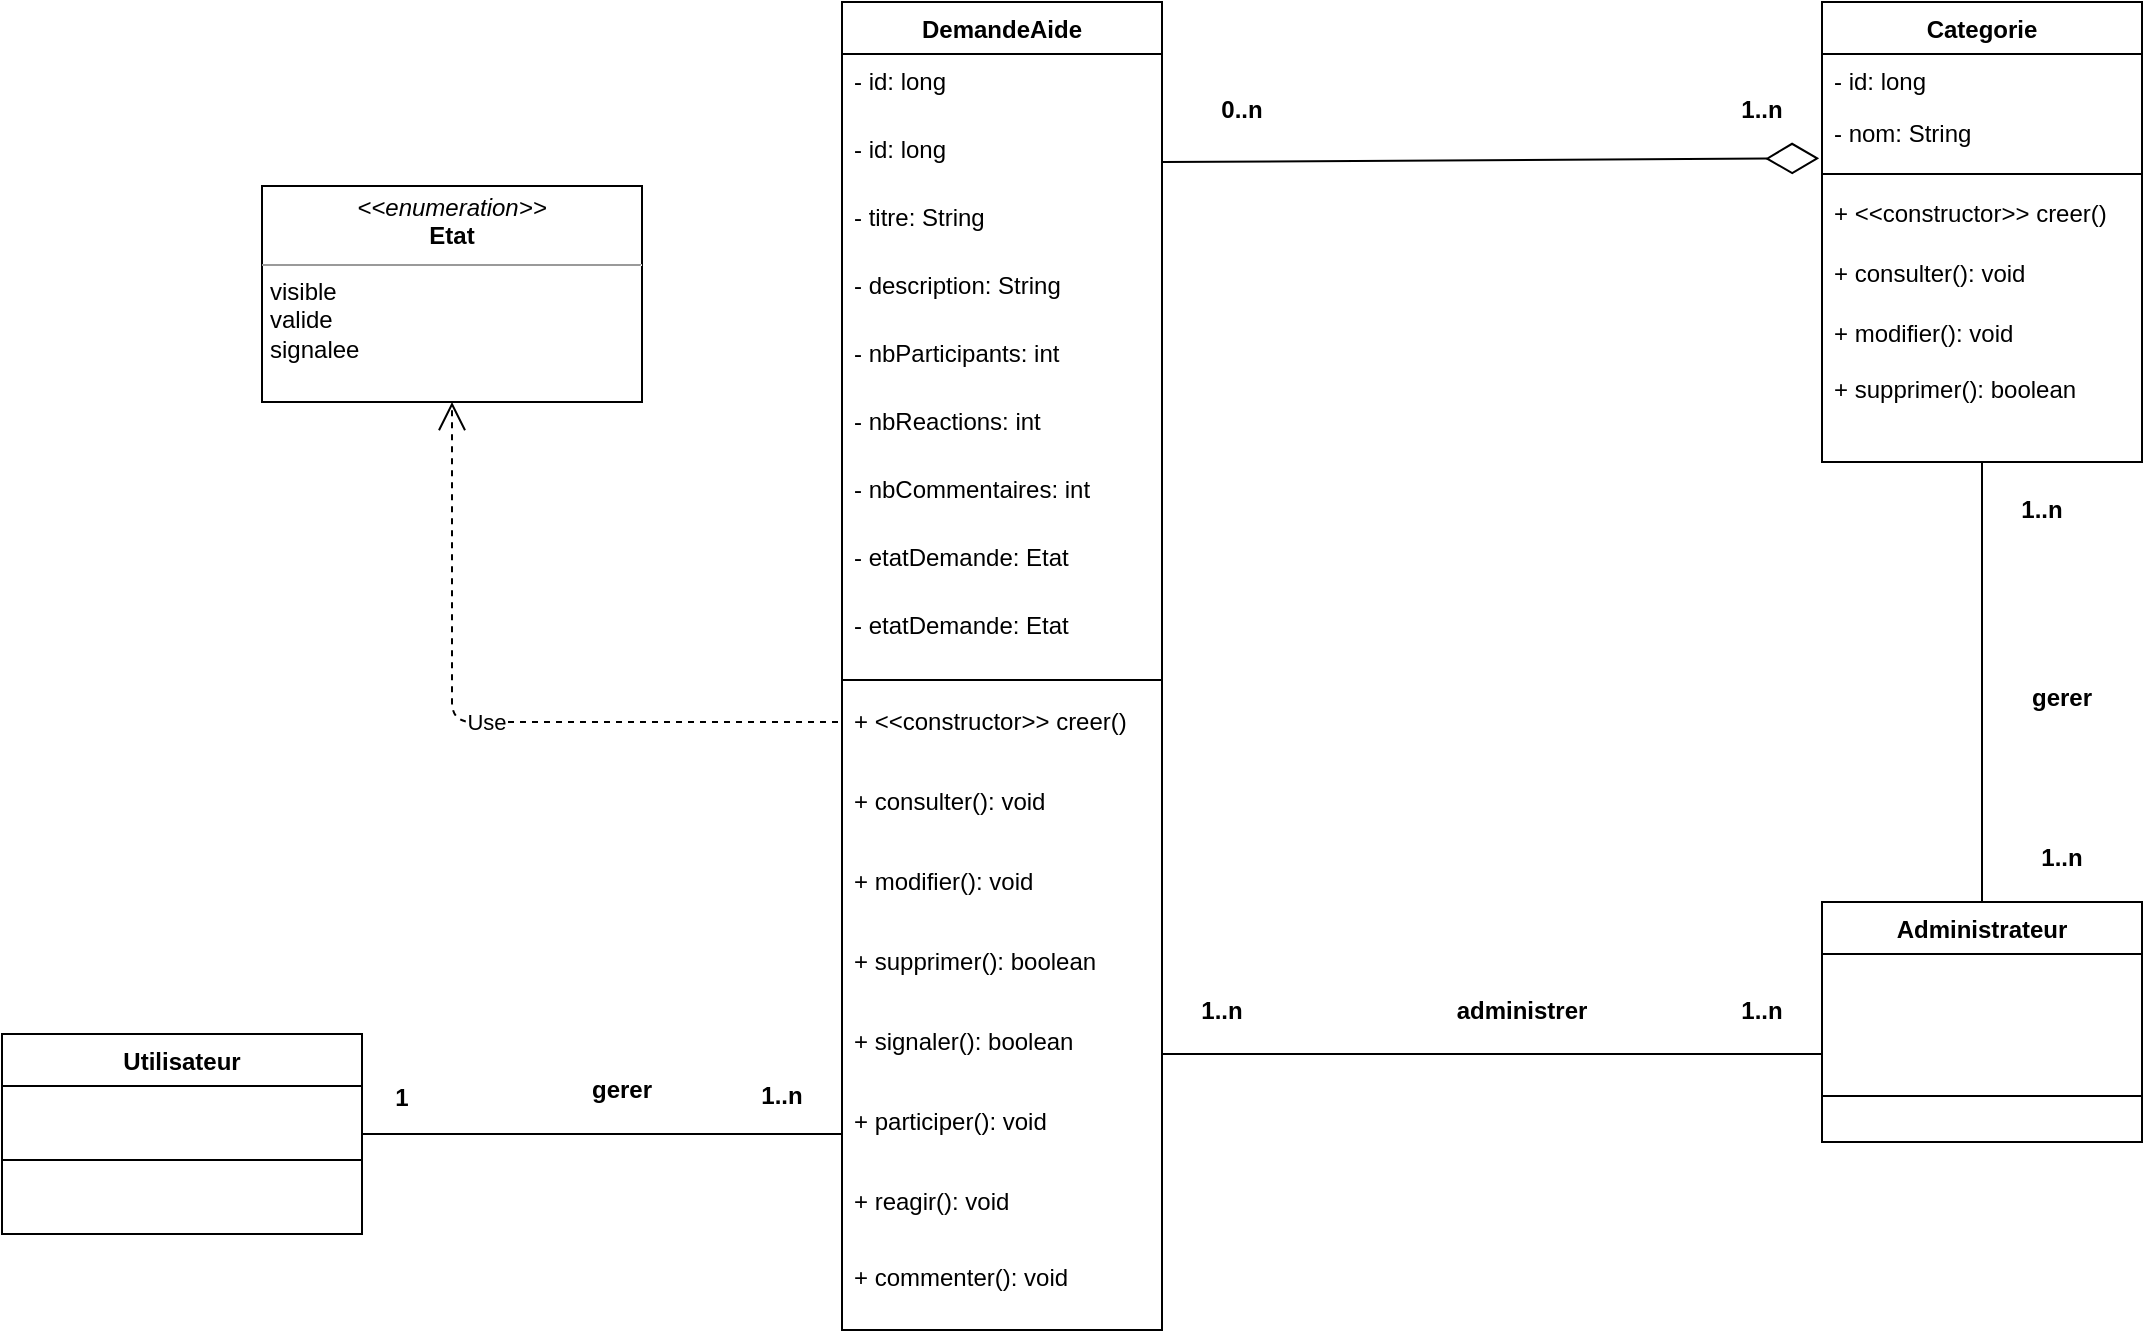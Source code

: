 <mxfile version="12.6.5" type="device"><diagram id="LMwEJmmPVB7xP53ySl_X" name="Page-1"><mxGraphModel dx="2160" dy="689" grid="1" gridSize="10" guides="1" tooltips="1" connect="1" arrows="1" fold="1" page="1" pageScale="1" pageWidth="827" pageHeight="1169" math="0" shadow="0"><root><mxCell id="0"/><mxCell id="1" parent="0"/><mxCell id="yiki1fxbXEHk0Y9cuVrt-13" value="Categorie&#10;" style="swimlane;fontStyle=1;align=center;verticalAlign=top;childLayout=stackLayout;horizontal=1;startSize=26;horizontalStack=0;resizeParent=1;resizeParentMax=0;resizeLast=0;collapsible=1;marginBottom=0;" parent="1" vertex="1"><mxGeometry x="600" y="80" width="160" height="230" as="geometry"/></mxCell><mxCell id="yiki1fxbXEHk0Y9cuVrt-14" value="- id: long" style="text;strokeColor=none;fillColor=none;align=left;verticalAlign=top;spacingLeft=4;spacingRight=4;overflow=hidden;rotatable=0;points=[[0,0.5],[1,0.5]];portConstraint=eastwest;" parent="yiki1fxbXEHk0Y9cuVrt-13" vertex="1"><mxGeometry y="26" width="160" height="26" as="geometry"/></mxCell><mxCell id="yiki1fxbXEHk0Y9cuVrt-33" value="- nom: String" style="text;strokeColor=none;fillColor=none;align=left;verticalAlign=top;spacingLeft=4;spacingRight=4;overflow=hidden;rotatable=0;points=[[0,0.5],[1,0.5]];portConstraint=eastwest;" parent="yiki1fxbXEHk0Y9cuVrt-13" vertex="1"><mxGeometry y="52" width="160" height="178" as="geometry"/></mxCell><mxCell id="HAL83nfFhUHnSn3XfO_1-25" style="edgeStyle=orthogonalEdgeStyle;rounded=0;orthogonalLoop=1;jettySize=auto;html=1;exitX=1;exitY=0.5;exitDx=0;exitDy=0;endArrow=none;endFill=0;" edge="1" parent="1" source="yiki1fxbXEHk0Y9cuVrt-1" target="HAL83nfFhUHnSn3XfO_1-17"><mxGeometry relative="1" as="geometry"/></mxCell><mxCell id="yiki1fxbXEHk0Y9cuVrt-1" value="Utilisateur" style="swimlane;fontStyle=1;align=center;verticalAlign=top;childLayout=stackLayout;horizontal=1;startSize=26;horizontalStack=0;resizeParent=1;resizeParentMax=0;resizeLast=0;collapsible=1;marginBottom=0;" parent="1" vertex="1"><mxGeometry x="-310" y="596" width="180" height="100" as="geometry"/></mxCell><mxCell id="yiki1fxbXEHk0Y9cuVrt-3" value="" style="line;strokeWidth=1;fillColor=none;align=left;verticalAlign=middle;spacingTop=-1;spacingLeft=3;spacingRight=3;rotatable=0;labelPosition=right;points=[];portConstraint=eastwest;" parent="yiki1fxbXEHk0Y9cuVrt-1" vertex="1"><mxGeometry y="26" width="180" height="74" as="geometry"/></mxCell><mxCell id="yiki1fxbXEHk0Y9cuVrt-38" style="edgeStyle=none;rounded=0;orthogonalLoop=1;jettySize=auto;html=1;endArrow=none;endFill=0;" parent="1" source="yiki1fxbXEHk0Y9cuVrt-5" target="yiki1fxbXEHk0Y9cuVrt-33" edge="1"><mxGeometry relative="1" as="geometry"/></mxCell><mxCell id="yiki1fxbXEHk0Y9cuVrt-5" value="Administrateur" style="swimlane;fontStyle=1;align=center;verticalAlign=top;childLayout=stackLayout;horizontal=1;startSize=26;horizontalStack=0;resizeParent=1;resizeParentMax=0;resizeLast=0;collapsible=1;marginBottom=0;" parent="1" vertex="1"><mxGeometry x="600" y="530" width="160" height="120" as="geometry"/></mxCell><mxCell id="yiki1fxbXEHk0Y9cuVrt-9" value="DemandeAide" style="swimlane;fontStyle=1;align=center;verticalAlign=top;childLayout=stackLayout;horizontal=1;startSize=26;horizontalStack=0;resizeParent=1;resizeParentMax=0;resizeLast=0;collapsible=1;marginBottom=0;" parent="1" vertex="1"><mxGeometry x="110" y="80" width="160" height="664" as="geometry"/></mxCell><mxCell id="HAL83nfFhUHnSn3XfO_1-18" value="- id: long&#10;&#10;" style="text;strokeColor=none;fillColor=none;align=left;verticalAlign=top;spacingLeft=4;spacingRight=4;overflow=hidden;rotatable=0;points=[[0,0.5],[1,0.5]];portConstraint=eastwest;" vertex="1" parent="yiki1fxbXEHk0Y9cuVrt-9"><mxGeometry y="26" width="160" height="34" as="geometry"/></mxCell><mxCell id="yiki1fxbXEHk0Y9cuVrt-10" value="- id: long&#10;&#10;" style="text;strokeColor=none;fillColor=none;align=left;verticalAlign=top;spacingLeft=4;spacingRight=4;overflow=hidden;rotatable=0;points=[[0,0.5],[1,0.5]];portConstraint=eastwest;" parent="yiki1fxbXEHk0Y9cuVrt-9" vertex="1"><mxGeometry y="60" width="160" height="34" as="geometry"/></mxCell><mxCell id="yiki1fxbXEHk0Y9cuVrt-25" value="- titre: String&#10;&#10;" style="text;strokeColor=none;fillColor=none;align=left;verticalAlign=top;spacingLeft=4;spacingRight=4;overflow=hidden;rotatable=0;points=[[0,0.5],[1,0.5]];portConstraint=eastwest;" parent="yiki1fxbXEHk0Y9cuVrt-9" vertex="1"><mxGeometry y="94" width="160" height="34" as="geometry"/></mxCell><mxCell id="yiki1fxbXEHk0Y9cuVrt-28" value="- description: String&#10;&#10;" style="text;strokeColor=none;fillColor=none;align=left;verticalAlign=top;spacingLeft=4;spacingRight=4;overflow=hidden;rotatable=0;points=[[0,0.5],[1,0.5]];portConstraint=eastwest;" parent="yiki1fxbXEHk0Y9cuVrt-9" vertex="1"><mxGeometry y="128" width="160" height="34" as="geometry"/></mxCell><mxCell id="yiki1fxbXEHk0Y9cuVrt-26" value="- nbParticipants: int&#10;&#10;" style="text;strokeColor=none;fillColor=none;align=left;verticalAlign=top;spacingLeft=4;spacingRight=4;overflow=hidden;rotatable=0;points=[[0,0.5],[1,0.5]];portConstraint=eastwest;" parent="yiki1fxbXEHk0Y9cuVrt-9" vertex="1"><mxGeometry y="162" width="160" height="34" as="geometry"/></mxCell><mxCell id="yiki1fxbXEHk0Y9cuVrt-27" value="- nbReactions: int&#10;&#10;" style="text;strokeColor=none;fillColor=none;align=left;verticalAlign=top;spacingLeft=4;spacingRight=4;overflow=hidden;rotatable=0;points=[[0,0.5],[1,0.5]];portConstraint=eastwest;" parent="yiki1fxbXEHk0Y9cuVrt-9" vertex="1"><mxGeometry y="196" width="160" height="34" as="geometry"/></mxCell><mxCell id="HAL83nfFhUHnSn3XfO_1-15" value="- nbCommentaires: int&#10;&#10;" style="text;strokeColor=none;fillColor=none;align=left;verticalAlign=top;spacingLeft=4;spacingRight=4;overflow=hidden;rotatable=0;points=[[0,0.5],[1,0.5]];portConstraint=eastwest;" vertex="1" parent="yiki1fxbXEHk0Y9cuVrt-9"><mxGeometry y="230" width="160" height="34" as="geometry"/></mxCell><mxCell id="HAL83nfFhUHnSn3XfO_1-1" value="- etatDemande: Etat&#10;&#10;" style="text;strokeColor=none;fillColor=none;align=left;verticalAlign=top;spacingLeft=4;spacingRight=4;overflow=hidden;rotatable=0;points=[[0,0.5],[1,0.5]];portConstraint=eastwest;" vertex="1" parent="yiki1fxbXEHk0Y9cuVrt-9"><mxGeometry y="264" width="160" height="34" as="geometry"/></mxCell><mxCell id="HAL83nfFhUHnSn3XfO_1-5" value="- etatDemande: Etat&#10;&#10;" style="text;strokeColor=none;fillColor=none;align=left;verticalAlign=top;spacingLeft=4;spacingRight=4;overflow=hidden;rotatable=0;points=[[0,0.5],[1,0.5]];portConstraint=eastwest;" vertex="1" parent="yiki1fxbXEHk0Y9cuVrt-9"><mxGeometry y="298" width="160" height="34" as="geometry"/></mxCell><mxCell id="yiki1fxbXEHk0Y9cuVrt-11" value="" style="line;strokeWidth=1;fillColor=none;align=left;verticalAlign=middle;spacingTop=-1;spacingLeft=3;spacingRight=3;rotatable=0;labelPosition=right;points=[];portConstraint=eastwest;" parent="yiki1fxbXEHk0Y9cuVrt-9" vertex="1"><mxGeometry y="332" width="160" height="14" as="geometry"/></mxCell><mxCell id="yiki1fxbXEHk0Y9cuVrt-12" value="+ &lt;&lt;constructor&gt;&gt; creer()" style="text;strokeColor=none;fillColor=none;align=left;verticalAlign=top;spacingLeft=4;spacingRight=4;overflow=hidden;rotatable=0;points=[[0,0.5],[1,0.5]];portConstraint=eastwest;" parent="yiki1fxbXEHk0Y9cuVrt-9" vertex="1"><mxGeometry y="346" width="160" height="40" as="geometry"/></mxCell><mxCell id="yiki1fxbXEHk0Y9cuVrt-29" value="+ consulter(): void" style="text;strokeColor=none;fillColor=none;align=left;verticalAlign=top;spacingLeft=4;spacingRight=4;overflow=hidden;rotatable=0;points=[[0,0.5],[1,0.5]];portConstraint=eastwest;" parent="yiki1fxbXEHk0Y9cuVrt-9" vertex="1"><mxGeometry y="386" width="160" height="40" as="geometry"/></mxCell><mxCell id="yiki1fxbXEHk0Y9cuVrt-30" value="+ modifier(): void" style="text;strokeColor=none;fillColor=none;align=left;verticalAlign=top;spacingLeft=4;spacingRight=4;overflow=hidden;rotatable=0;points=[[0,0.5],[1,0.5]];portConstraint=eastwest;" parent="yiki1fxbXEHk0Y9cuVrt-9" vertex="1"><mxGeometry y="426" width="160" height="40" as="geometry"/></mxCell><mxCell id="yiki1fxbXEHk0Y9cuVrt-31" value="+ supprimer(): boolean" style="text;strokeColor=none;fillColor=none;align=left;verticalAlign=top;spacingLeft=4;spacingRight=4;overflow=hidden;rotatable=0;points=[[0,0.5],[1,0.5]];portConstraint=eastwest;" parent="yiki1fxbXEHk0Y9cuVrt-9" vertex="1"><mxGeometry y="466" width="160" height="40" as="geometry"/></mxCell><mxCell id="yiki1fxbXEHk0Y9cuVrt-32" value="+ signaler(): boolean" style="text;strokeColor=none;fillColor=none;align=left;verticalAlign=top;spacingLeft=4;spacingRight=4;overflow=hidden;rotatable=0;points=[[0,0.5],[1,0.5]];portConstraint=eastwest;" parent="yiki1fxbXEHk0Y9cuVrt-9" vertex="1"><mxGeometry y="506" width="160" height="40" as="geometry"/></mxCell><mxCell id="HAL83nfFhUHnSn3XfO_1-17" value="+ participer(): void" style="text;strokeColor=none;fillColor=none;align=left;verticalAlign=top;spacingLeft=4;spacingRight=4;overflow=hidden;rotatable=0;points=[[0,0.5],[1,0.5]];portConstraint=eastwest;" vertex="1" parent="yiki1fxbXEHk0Y9cuVrt-9"><mxGeometry y="546" width="160" height="40" as="geometry"/></mxCell><mxCell id="HAL83nfFhUHnSn3XfO_1-16" value="+ reagir(): void" style="text;strokeColor=none;fillColor=none;align=left;verticalAlign=top;spacingLeft=4;spacingRight=4;overflow=hidden;rotatable=0;points=[[0,0.5],[1,0.5]];portConstraint=eastwest;" vertex="1" parent="yiki1fxbXEHk0Y9cuVrt-9"><mxGeometry y="586" width="160" height="38" as="geometry"/></mxCell><mxCell id="ppstnpnOeaMrn1vZbRWR-1" value="+ commenter(): void" style="text;strokeColor=none;fillColor=none;align=left;verticalAlign=top;spacingLeft=4;spacingRight=4;overflow=hidden;rotatable=0;points=[[0,0.5],[1,0.5]];portConstraint=eastwest;" parent="yiki1fxbXEHk0Y9cuVrt-9" vertex="1"><mxGeometry y="624" width="160" height="40" as="geometry"/></mxCell><mxCell id="yiki1fxbXEHk0Y9cuVrt-34" value="+ &lt;&lt;constructor&gt;&gt; creer()" style="text;strokeColor=none;fillColor=none;align=left;verticalAlign=top;spacingLeft=4;spacingRight=4;overflow=hidden;rotatable=0;points=[[0,0.5],[1,0.5]];portConstraint=eastwest;" parent="1" vertex="1"><mxGeometry x="600" y="172" width="160" height="30" as="geometry"/></mxCell><mxCell id="yiki1fxbXEHk0Y9cuVrt-35" value="+ consulter(): void" style="text;strokeColor=none;fillColor=none;align=left;verticalAlign=top;spacingLeft=4;spacingRight=4;overflow=hidden;rotatable=0;points=[[0,0.5],[1,0.5]];portConstraint=eastwest;" parent="1" vertex="1"><mxGeometry x="600" y="202" width="160" height="30" as="geometry"/></mxCell><mxCell id="yiki1fxbXEHk0Y9cuVrt-36" value="+ modifier(): void" style="text;strokeColor=none;fillColor=none;align=left;verticalAlign=top;spacingLeft=4;spacingRight=4;overflow=hidden;rotatable=0;points=[[0,0.5],[1,0.5]];portConstraint=eastwest;" parent="1" vertex="1"><mxGeometry x="600" y="232" width="160" height="35" as="geometry"/></mxCell><mxCell id="yiki1fxbXEHk0Y9cuVrt-37" value="+ supprimer(): boolean" style="text;strokeColor=none;fillColor=none;align=left;verticalAlign=top;spacingLeft=4;spacingRight=4;overflow=hidden;rotatable=0;points=[[0,0.5],[1,0.5]];portConstraint=eastwest;" parent="1" vertex="1"><mxGeometry x="600" y="260" width="160" height="30" as="geometry"/></mxCell><mxCell id="yiki1fxbXEHk0Y9cuVrt-15" value="" style="line;strokeWidth=1;fillColor=none;align=left;verticalAlign=middle;spacingTop=-1;spacingLeft=3;spacingRight=3;rotatable=0;labelPosition=right;points=[];portConstraint=eastwest;" parent="1" vertex="1"><mxGeometry x="600" y="160" width="160" height="12" as="geometry"/></mxCell><mxCell id="yiki1fxbXEHk0Y9cuVrt-7" value="" style="line;strokeWidth=1;fillColor=none;align=left;verticalAlign=middle;spacingTop=-1;spacingLeft=3;spacingRight=3;rotatable=0;labelPosition=right;points=[];portConstraint=eastwest;" parent="1" vertex="1"><mxGeometry x="600" y="590" width="160" height="74" as="geometry"/></mxCell><mxCell id="ppstnpnOeaMrn1vZbRWR-3" value="1..n" style="text;align=center;fontStyle=1;verticalAlign=middle;spacingLeft=3;spacingRight=3;strokeColor=none;rotatable=0;points=[[0,0.5],[1,0.5]];portConstraint=eastwest;" parent="1" vertex="1"><mxGeometry x="530" y="120" width="80" height="26" as="geometry"/></mxCell><mxCell id="ppstnpnOeaMrn1vZbRWR-4" value="0..n" style="text;align=center;fontStyle=1;verticalAlign=middle;spacingLeft=3;spacingRight=3;strokeColor=none;rotatable=0;points=[[0,0.5],[1,0.5]];portConstraint=eastwest;" parent="1" vertex="1"><mxGeometry x="270" y="120" width="80" height="26" as="geometry"/></mxCell><mxCell id="ppstnpnOeaMrn1vZbRWR-5" value="administrer" style="text;align=center;fontStyle=1;verticalAlign=middle;spacingLeft=3;spacingRight=3;strokeColor=none;rotatable=0;points=[[0,0.5],[1,0.5]];portConstraint=eastwest;" parent="1" vertex="1"><mxGeometry x="410" y="570.65" width="80" height="26" as="geometry"/></mxCell><mxCell id="ppstnpnOeaMrn1vZbRWR-6" value="1..n" style="text;align=center;fontStyle=1;verticalAlign=middle;spacingLeft=3;spacingRight=3;strokeColor=none;rotatable=0;points=[[0,0.5],[1,0.5]];portConstraint=eastwest;" parent="1" vertex="1"><mxGeometry x="260" y="570.65" width="80" height="26" as="geometry"/></mxCell><mxCell id="ppstnpnOeaMrn1vZbRWR-7" value="1..n" style="text;align=center;fontStyle=1;verticalAlign=middle;spacingLeft=3;spacingRight=3;strokeColor=none;rotatable=0;points=[[0,0.5],[1,0.5]];portConstraint=eastwest;" parent="1" vertex="1"><mxGeometry x="530" y="570.65" width="80" height="26" as="geometry"/></mxCell><mxCell id="ppstnpnOeaMrn1vZbRWR-8" value="gerer" style="text;align=center;fontStyle=1;verticalAlign=middle;spacingLeft=3;spacingRight=3;strokeColor=none;rotatable=0;points=[[0,0.5],[1,0.5]];portConstraint=eastwest;" parent="1" vertex="1"><mxGeometry x="-40" y="610" width="80" height="26" as="geometry"/></mxCell><mxCell id="ppstnpnOeaMrn1vZbRWR-9" value="1..n" style="text;align=center;fontStyle=1;verticalAlign=middle;spacingLeft=3;spacingRight=3;strokeColor=none;rotatable=0;points=[[0,0.5],[1,0.5]];portConstraint=eastwest;" parent="1" vertex="1"><mxGeometry x="40" y="610" width="80" height="32" as="geometry"/></mxCell><mxCell id="ppstnpnOeaMrn1vZbRWR-10" value="1" style="text;align=center;fontStyle=1;verticalAlign=middle;spacingLeft=3;spacingRight=3;strokeColor=none;rotatable=0;points=[[0,0.5],[1,0.5]];portConstraint=eastwest;" parent="1" vertex="1"><mxGeometry x="-150" y="614" width="80" height="26" as="geometry"/></mxCell><mxCell id="HAL83nfFhUHnSn3XfO_1-3" value="&lt;p style=&quot;margin: 0px ; margin-top: 4px ; text-align: center&quot;&gt;&lt;i&gt;&amp;lt;&amp;lt;enumeration&amp;gt;&amp;gt;&lt;/i&gt;&lt;br&gt;&lt;b&gt;Etat&lt;/b&gt;&lt;/p&gt;&lt;hr size=&quot;1&quot;&gt;&lt;p style=&quot;margin: 0px ; margin-left: 4px&quot;&gt;visible&lt;/p&gt;&lt;p style=&quot;margin: 0px ; margin-left: 4px&quot;&gt;valide&lt;/p&gt;&lt;p style=&quot;margin: 0px ; margin-left: 4px&quot;&gt;signalee&lt;/p&gt;" style="verticalAlign=top;align=left;overflow=fill;fontSize=12;fontFamily=Helvetica;html=1;" vertex="1" parent="1"><mxGeometry x="-180" y="172" width="190" height="108" as="geometry"/></mxCell><mxCell id="HAL83nfFhUHnSn3XfO_1-4" value="Use" style="endArrow=open;endSize=12;dashed=1;html=1;entryX=0.5;entryY=1;entryDx=0;entryDy=0;" edge="1" parent="1" target="HAL83nfFhUHnSn3XfO_1-3"><mxGeometry width="160" relative="1" as="geometry"><mxPoint x="108" y="440" as="sourcePoint"/><mxPoint x="10" y="400" as="targetPoint"/><Array as="points"><mxPoint x="-85" y="440"/><mxPoint x="-85" y="400"/></Array></mxGeometry></mxCell><mxCell id="HAL83nfFhUHnSn3XfO_1-11" value="" style="endArrow=diamondThin;endFill=0;endSize=24;html=1;entryX=-0.009;entryY=0.147;entryDx=0;entryDy=0;entryPerimeter=0;" edge="1" parent="1" target="yiki1fxbXEHk0Y9cuVrt-33"><mxGeometry width="160" relative="1" as="geometry"><mxPoint x="270" y="160" as="sourcePoint"/><mxPoint x="430" y="160" as="targetPoint"/></mxGeometry></mxCell><mxCell id="HAL83nfFhUHnSn3XfO_1-12" value="gerer" style="text;align=center;fontStyle=1;verticalAlign=middle;spacingLeft=3;spacingRight=3;strokeColor=none;rotatable=0;points=[[0,0.5],[1,0.5]];portConstraint=eastwest;" vertex="1" parent="1"><mxGeometry x="680" y="414" width="80" height="26" as="geometry"/></mxCell><mxCell id="HAL83nfFhUHnSn3XfO_1-13" value="1..n" style="text;align=center;fontStyle=1;verticalAlign=middle;spacingLeft=3;spacingRight=3;strokeColor=none;rotatable=0;points=[[0,0.5],[1,0.5]];portConstraint=eastwest;" vertex="1" parent="1"><mxGeometry x="680" y="494" width="80" height="26" as="geometry"/></mxCell><mxCell id="HAL83nfFhUHnSn3XfO_1-14" value="1..n" style="text;align=center;fontStyle=1;verticalAlign=middle;spacingLeft=3;spacingRight=3;strokeColor=none;rotatable=0;points=[[0,0.5],[1,0.5]];portConstraint=eastwest;" vertex="1" parent="1"><mxGeometry x="670" y="320" width="80" height="26" as="geometry"/></mxCell><mxCell id="HAL83nfFhUHnSn3XfO_1-23" style="edgeStyle=orthogonalEdgeStyle;rounded=0;orthogonalLoop=1;jettySize=auto;html=1;exitX=1;exitY=0.5;exitDx=0;exitDy=0;endArrow=none;endFill=0;" edge="1" parent="1" source="yiki1fxbXEHk0Y9cuVrt-32"><mxGeometry relative="1" as="geometry"><mxPoint x="600" y="605.941" as="targetPoint"/></mxGeometry></mxCell></root></mxGraphModel></diagram></mxfile>